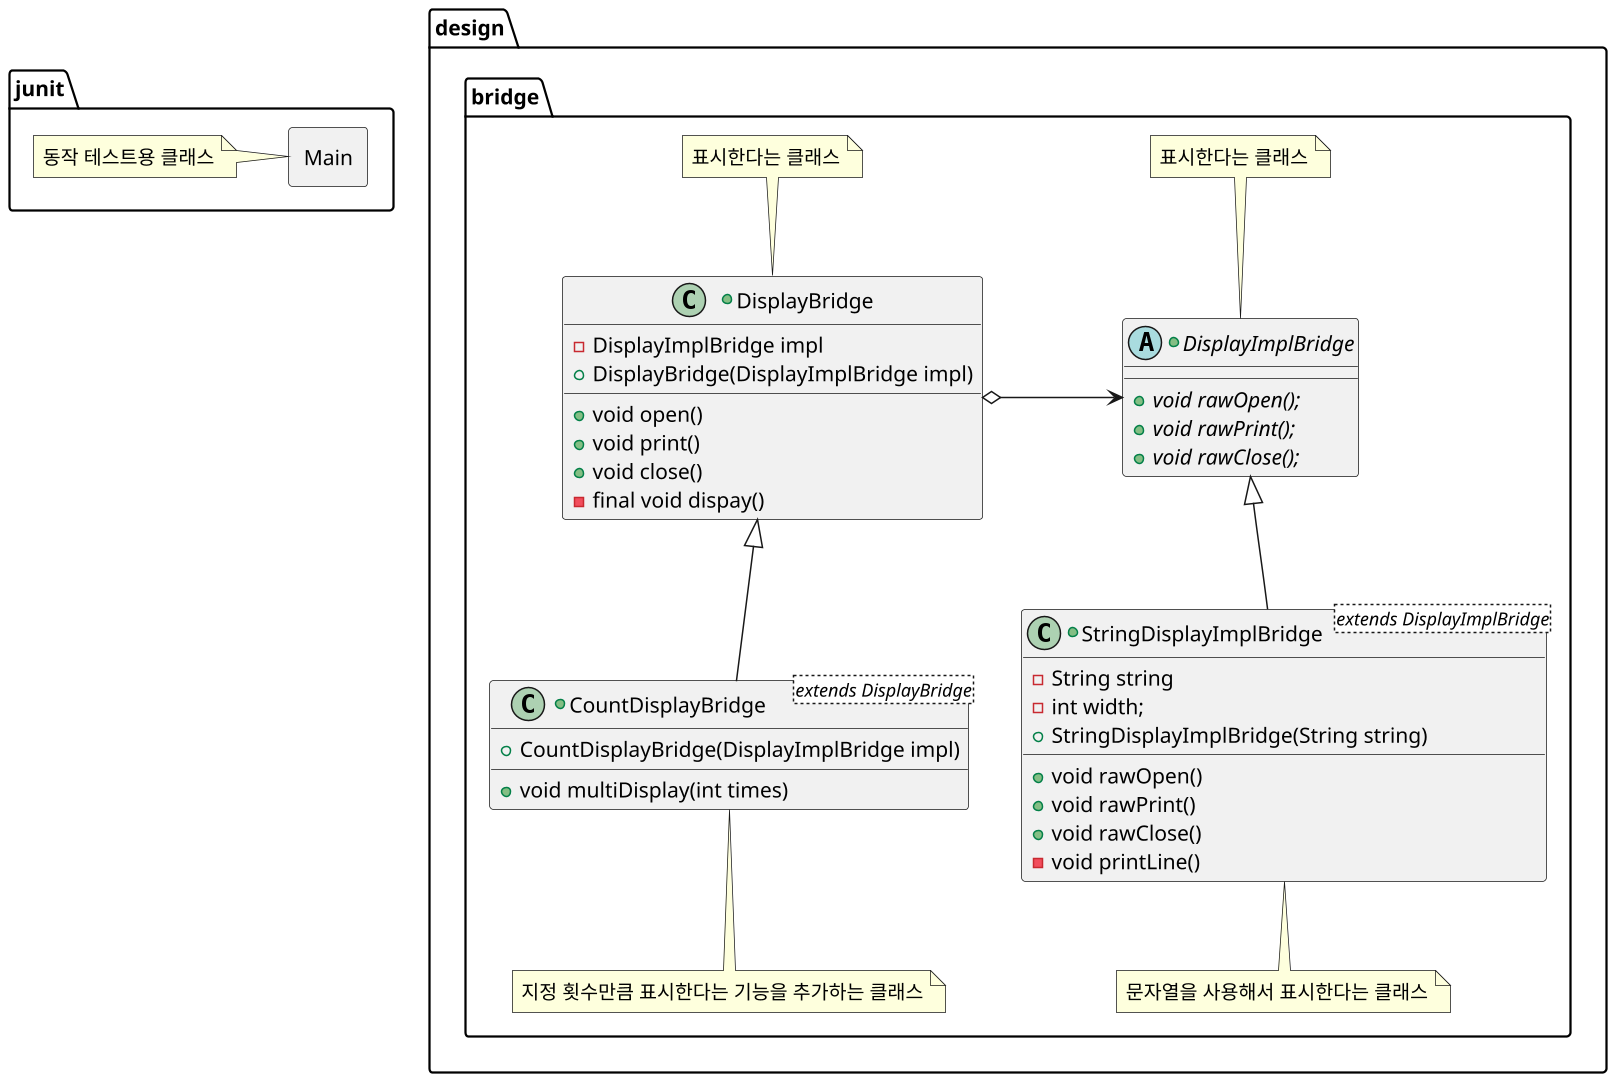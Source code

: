 @startuml Bridge_Pattern
scale 1.5
allowmixing

package junit {
    rectangle Main
    note left of Main
        동작 테스트용 클래스
    end note
}

package design.bridge {
    +class DisplayBridge {
        -DisplayImplBridge impl
        {field}+DisplayBridge(DisplayImplBridge impl)
        +void open()
        +void print()
        +void close()
        -final void dispay()
    }
    note top of DisplayBridge
        표시한다는 클래스
    end note

    +class StringDisplayImplBridge <extends DisplayImplBridge> {
        -String string
        -int width;
        {field}+StringDisplayImplBridge(String string)
        +void rawOpen()
        +void rawPrint()
        +void rawClose()
        -void printLine()
    }
    note bottom of StringDisplayImplBridge
        문자열을 사용해서 표시한다는 클래스
    end note
    

    +abstract class DisplayImplBridge {
        +{abstract}void rawOpen();
        +{abstract}void rawPrint();
        +{abstract}void rawClose();
    }
    note top of DisplayImplBridge
        표시한다는 클래스
    end note

    +class CountDisplayBridge <extends DisplayBridge> {
        {field}+CountDisplayBridge(DisplayImplBridge impl)
        +void multiDisplay(int times)
    }
    note bottom of CountDisplayBridge
        지정 횟수만큼 표시한다는 기능을 추가하는 클래스
    end note
}

DisplayBridge o-> DisplayImplBridge
DisplayBridge <|-- CountDisplayBridge
DisplayImplBridge <|-- StringDisplayImplBridge

@enduml